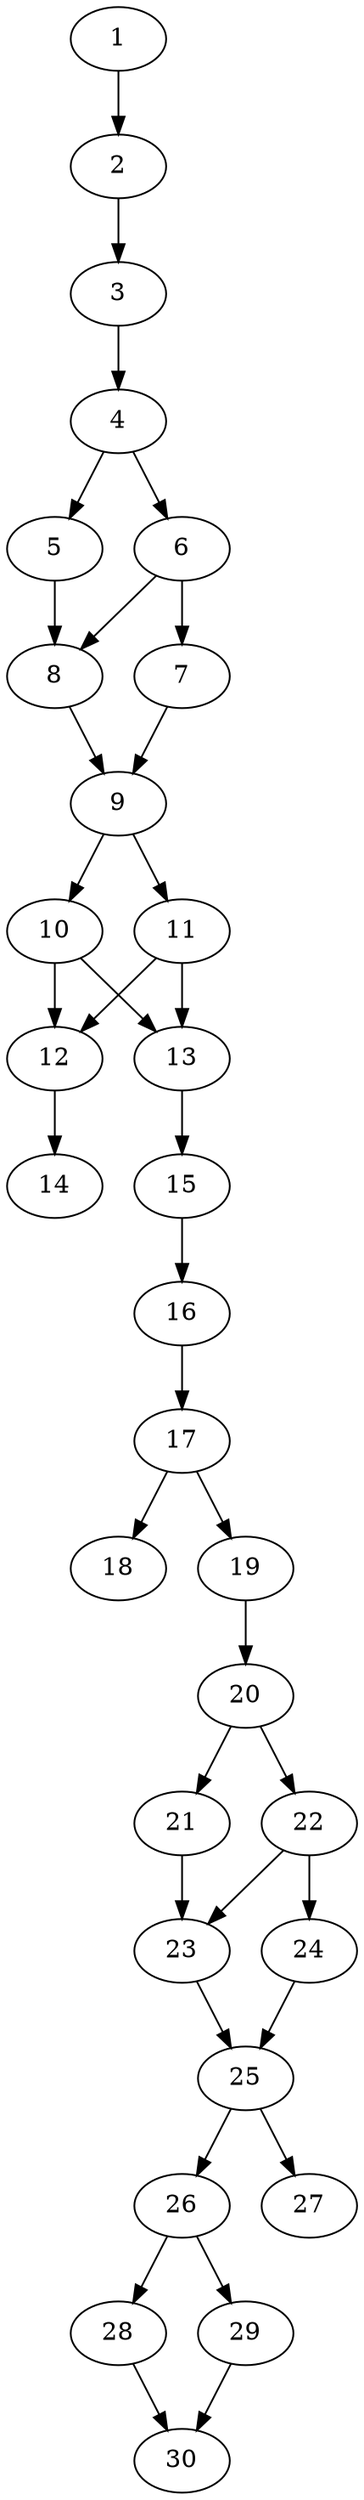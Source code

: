 // DAG automatically generated by daggen at Thu Oct  3 14:04:18 2019
// ./daggen --dot -n 30 --ccr 0.4 --fat 0.3 --regular 0.9 --density 0.7 --mindata 5242880 --maxdata 52428800 
digraph G {
  1 [size="80760320", alpha="0.03", expect_size="32304128"] 
  1 -> 2 [size ="32304128"]
  2 [size="65548800", alpha="0.00", expect_size="26219520"] 
  2 -> 3 [size ="26219520"]
  3 [size="39864320", alpha="0.18", expect_size="15945728"] 
  3 -> 4 [size ="15945728"]
  4 [size="77158400", alpha="0.18", expect_size="30863360"] 
  4 -> 5 [size ="30863360"]
  4 -> 6 [size ="30863360"]
  5 [size="102471680", alpha="0.07", expect_size="40988672"] 
  5 -> 8 [size ="40988672"]
  6 [size="54950400", alpha="0.16", expect_size="21980160"] 
  6 -> 7 [size ="21980160"]
  6 -> 8 [size ="21980160"]
  7 [size="15045120", alpha="0.09", expect_size="6018048"] 
  7 -> 9 [size ="6018048"]
  8 [size="71690240", alpha="0.07", expect_size="28676096"] 
  8 -> 9 [size ="28676096"]
  9 [size="95208960", alpha="0.00", expect_size="38083584"] 
  9 -> 10 [size ="38083584"]
  9 -> 11 [size ="38083584"]
  10 [size="25349120", alpha="0.14", expect_size="10139648"] 
  10 -> 12 [size ="10139648"]
  10 -> 13 [size ="10139648"]
  11 [size="39953920", alpha="0.04", expect_size="15981568"] 
  11 -> 12 [size ="15981568"]
  11 -> 13 [size ="15981568"]
  12 [size="56599040", alpha="0.05", expect_size="22639616"] 
  12 -> 14 [size ="22639616"]
  13 [size="59456000", alpha="0.16", expect_size="23782400"] 
  13 -> 15 [size ="23782400"]
  14 [size="49251840", alpha="0.12", expect_size="19700736"] 
  15 [size="39160320", alpha="0.10", expect_size="15664128"] 
  15 -> 16 [size ="15664128"]
  16 [size="79395840", alpha="0.01", expect_size="31758336"] 
  16 -> 17 [size ="31758336"]
  17 [size="54000640", alpha="0.07", expect_size="21600256"] 
  17 -> 18 [size ="21600256"]
  17 -> 19 [size ="21600256"]
  18 [size="107343360", alpha="0.03", expect_size="42937344"] 
  19 [size="31787520", alpha="0.12", expect_size="12715008"] 
  19 -> 20 [size ="12715008"]
  20 [size="32204800", alpha="0.17", expect_size="12881920"] 
  20 -> 21 [size ="12881920"]
  20 -> 22 [size ="12881920"]
  21 [size="115944960", alpha="0.14", expect_size="46377984"] 
  21 -> 23 [size ="46377984"]
  22 [size="23915520", alpha="0.20", expect_size="9566208"] 
  22 -> 23 [size ="9566208"]
  22 -> 24 [size ="9566208"]
  23 [size="52805120", alpha="0.10", expect_size="21122048"] 
  23 -> 25 [size ="21122048"]
  24 [size="31539200", alpha="0.11", expect_size="12615680"] 
  24 -> 25 [size ="12615680"]
  25 [size="101905920", alpha="0.07", expect_size="40762368"] 
  25 -> 26 [size ="40762368"]
  25 -> 27 [size ="40762368"]
  26 [size="43166720", alpha="0.10", expect_size="17266688"] 
  26 -> 28 [size ="17266688"]
  26 -> 29 [size ="17266688"]
  27 [size="48476160", alpha="0.14", expect_size="19390464"] 
  28 [size="90833920", alpha="0.07", expect_size="36333568"] 
  28 -> 30 [size ="36333568"]
  29 [size="107033600", alpha="0.15", expect_size="42813440"] 
  29 -> 30 [size ="42813440"]
  30 [size="58644480", alpha="0.04", expect_size="23457792"] 
}
